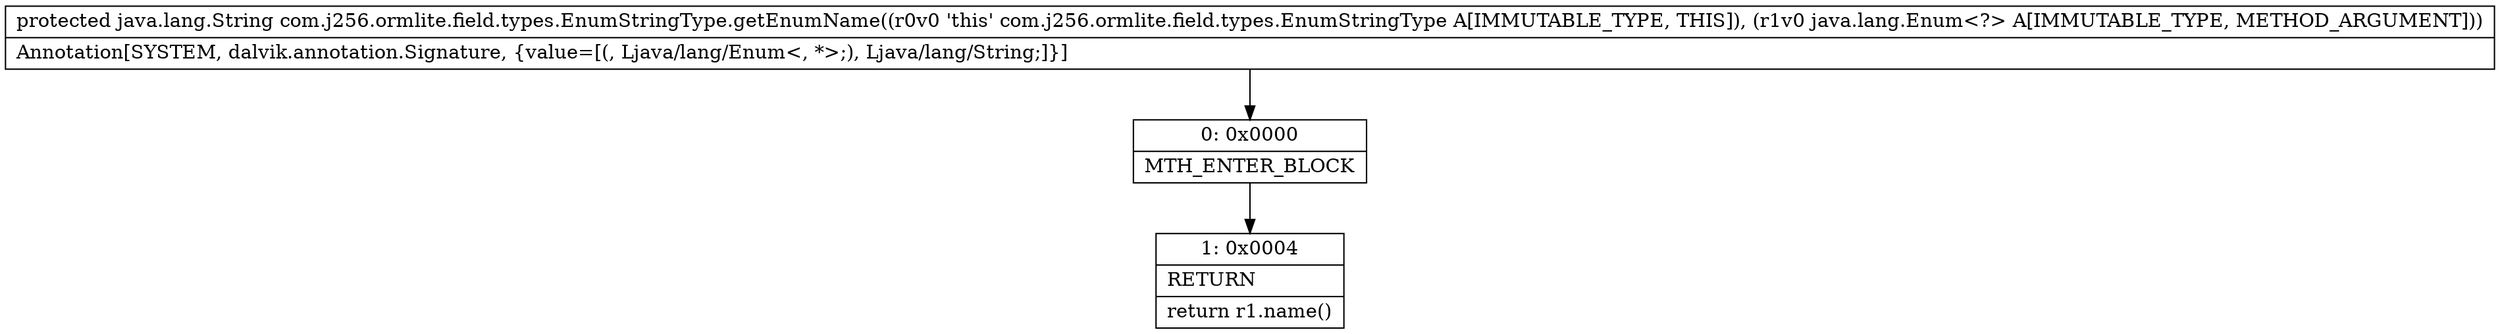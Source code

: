 digraph "CFG forcom.j256.ormlite.field.types.EnumStringType.getEnumName(Ljava\/lang\/Enum;)Ljava\/lang\/String;" {
Node_0 [shape=record,label="{0\:\ 0x0000|MTH_ENTER_BLOCK\l}"];
Node_1 [shape=record,label="{1\:\ 0x0004|RETURN\l|return r1.name()\l}"];
MethodNode[shape=record,label="{protected java.lang.String com.j256.ormlite.field.types.EnumStringType.getEnumName((r0v0 'this' com.j256.ormlite.field.types.EnumStringType A[IMMUTABLE_TYPE, THIS]), (r1v0 java.lang.Enum\<?\> A[IMMUTABLE_TYPE, METHOD_ARGUMENT]))  | Annotation[SYSTEM, dalvik.annotation.Signature, \{value=[(, Ljava\/lang\/Enum\<, *\>;), Ljava\/lang\/String;]\}]\l}"];
MethodNode -> Node_0;
Node_0 -> Node_1;
}

